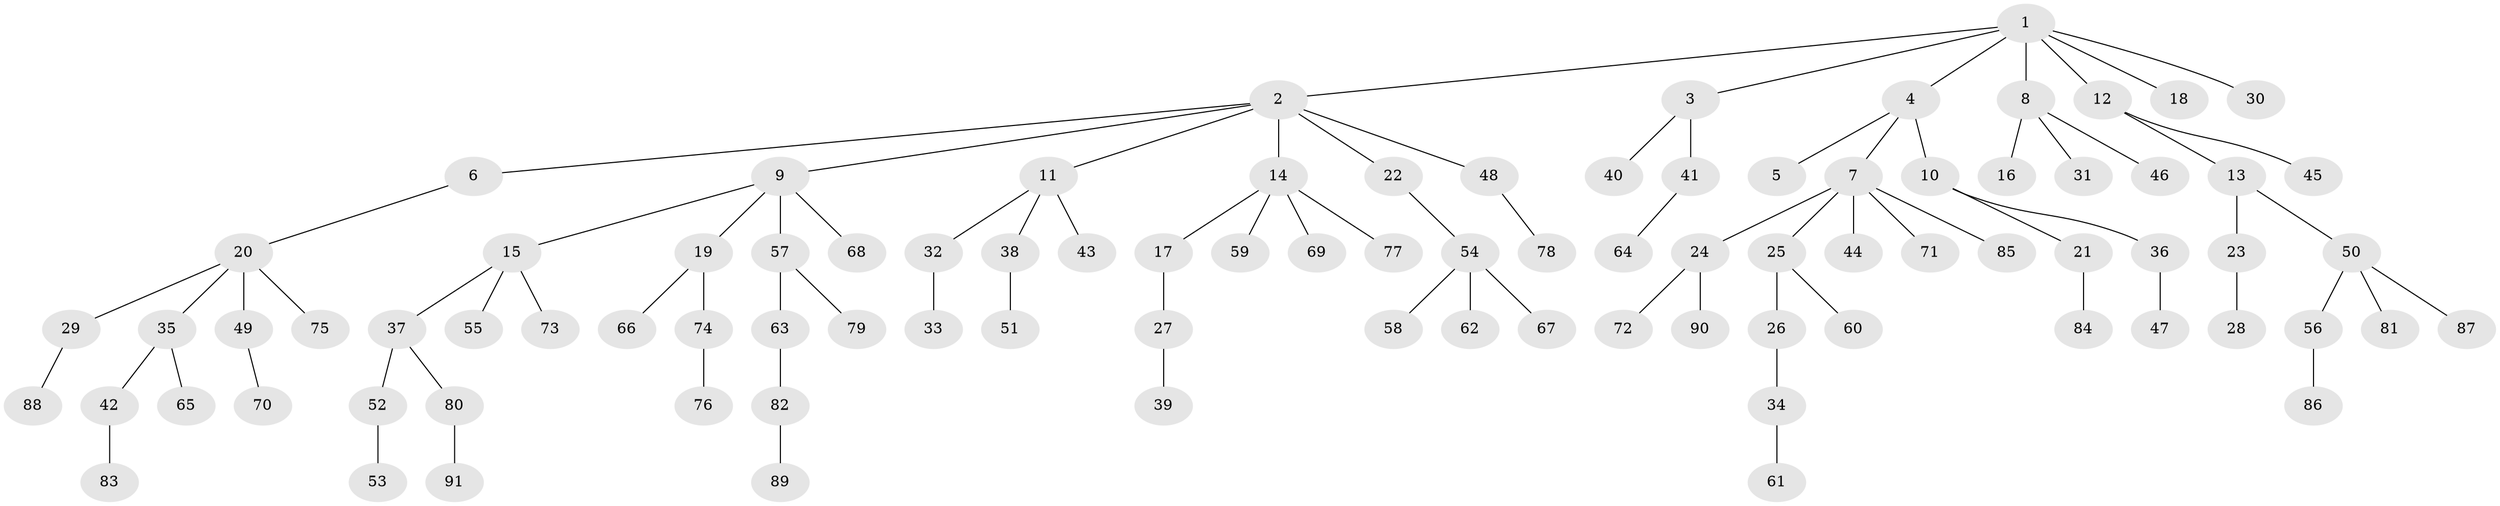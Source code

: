 // coarse degree distribution, {7: 0.015625, 2: 0.28125, 3: 0.109375, 4: 0.078125, 1: 0.484375, 6: 0.015625, 5: 0.015625}
// Generated by graph-tools (version 1.1) at 2025/37/03/04/25 23:37:21]
// undirected, 91 vertices, 90 edges
graph export_dot {
  node [color=gray90,style=filled];
  1;
  2;
  3;
  4;
  5;
  6;
  7;
  8;
  9;
  10;
  11;
  12;
  13;
  14;
  15;
  16;
  17;
  18;
  19;
  20;
  21;
  22;
  23;
  24;
  25;
  26;
  27;
  28;
  29;
  30;
  31;
  32;
  33;
  34;
  35;
  36;
  37;
  38;
  39;
  40;
  41;
  42;
  43;
  44;
  45;
  46;
  47;
  48;
  49;
  50;
  51;
  52;
  53;
  54;
  55;
  56;
  57;
  58;
  59;
  60;
  61;
  62;
  63;
  64;
  65;
  66;
  67;
  68;
  69;
  70;
  71;
  72;
  73;
  74;
  75;
  76;
  77;
  78;
  79;
  80;
  81;
  82;
  83;
  84;
  85;
  86;
  87;
  88;
  89;
  90;
  91;
  1 -- 2;
  1 -- 3;
  1 -- 4;
  1 -- 8;
  1 -- 12;
  1 -- 18;
  1 -- 30;
  2 -- 6;
  2 -- 9;
  2 -- 11;
  2 -- 14;
  2 -- 22;
  2 -- 48;
  3 -- 40;
  3 -- 41;
  4 -- 5;
  4 -- 7;
  4 -- 10;
  6 -- 20;
  7 -- 24;
  7 -- 25;
  7 -- 44;
  7 -- 71;
  7 -- 85;
  8 -- 16;
  8 -- 31;
  8 -- 46;
  9 -- 15;
  9 -- 19;
  9 -- 57;
  9 -- 68;
  10 -- 21;
  10 -- 36;
  11 -- 32;
  11 -- 38;
  11 -- 43;
  12 -- 13;
  12 -- 45;
  13 -- 23;
  13 -- 50;
  14 -- 17;
  14 -- 59;
  14 -- 69;
  14 -- 77;
  15 -- 37;
  15 -- 55;
  15 -- 73;
  17 -- 27;
  19 -- 66;
  19 -- 74;
  20 -- 29;
  20 -- 35;
  20 -- 49;
  20 -- 75;
  21 -- 84;
  22 -- 54;
  23 -- 28;
  24 -- 72;
  24 -- 90;
  25 -- 26;
  25 -- 60;
  26 -- 34;
  27 -- 39;
  29 -- 88;
  32 -- 33;
  34 -- 61;
  35 -- 42;
  35 -- 65;
  36 -- 47;
  37 -- 52;
  37 -- 80;
  38 -- 51;
  41 -- 64;
  42 -- 83;
  48 -- 78;
  49 -- 70;
  50 -- 56;
  50 -- 81;
  50 -- 87;
  52 -- 53;
  54 -- 58;
  54 -- 62;
  54 -- 67;
  56 -- 86;
  57 -- 63;
  57 -- 79;
  63 -- 82;
  74 -- 76;
  80 -- 91;
  82 -- 89;
}
